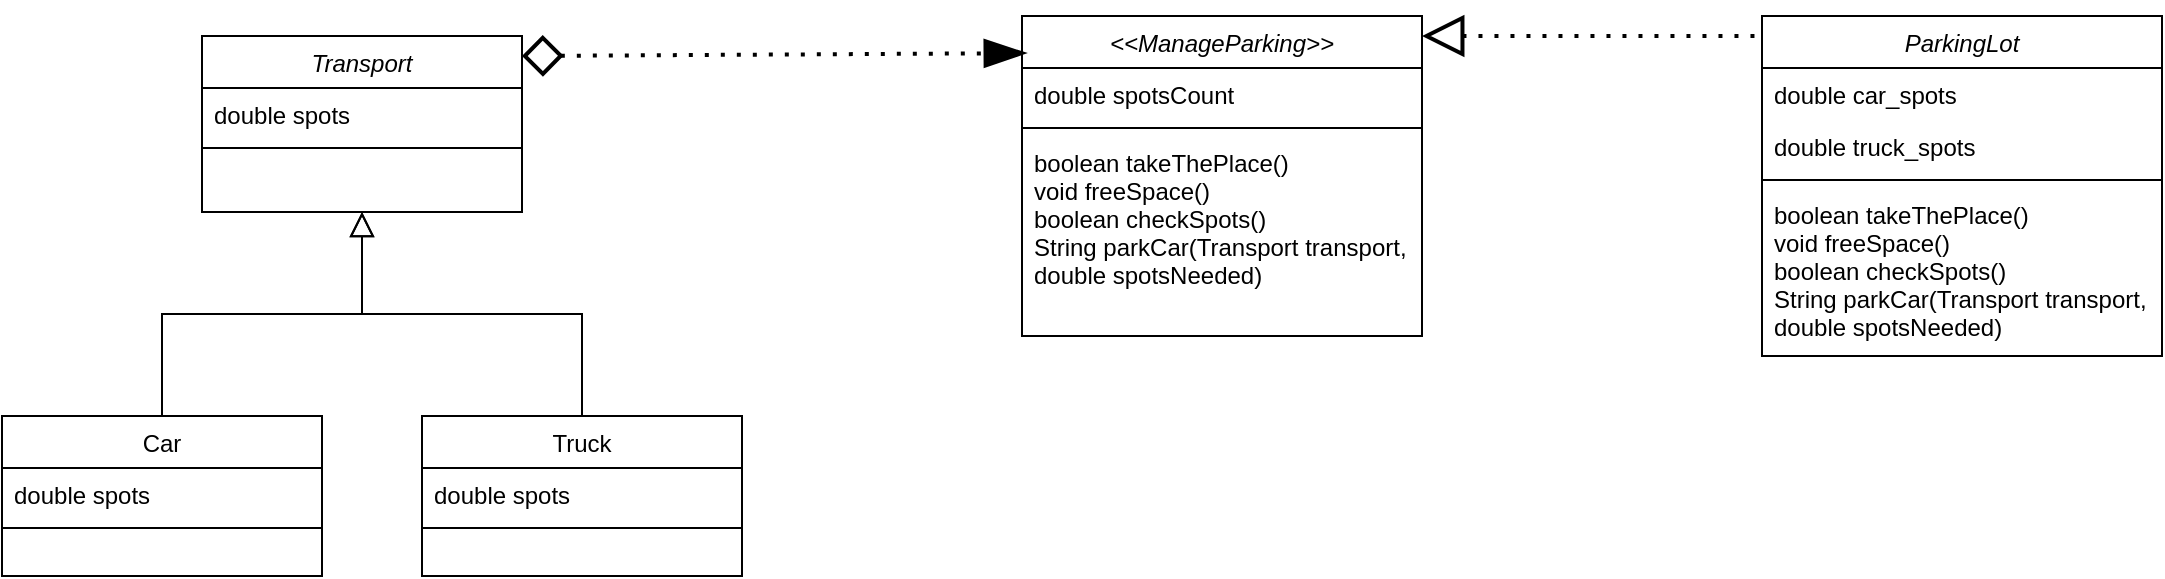 <mxfile version="21.7.4" type="device">
  <diagram id="C5RBs43oDa-KdzZeNtuy" name="Page-1">
    <mxGraphModel dx="1961" dy="663" grid="1" gridSize="10" guides="1" tooltips="1" connect="1" arrows="1" fold="1" page="1" pageScale="1" pageWidth="827" pageHeight="1169" math="0" shadow="0">
      <root>
        <mxCell id="WIyWlLk6GJQsqaUBKTNV-0" />
        <mxCell id="WIyWlLk6GJQsqaUBKTNV-1" parent="WIyWlLk6GJQsqaUBKTNV-0" />
        <mxCell id="Cn8mZcA1CxJA5QXR7CDM-0" value="Transport" style="swimlane;fontStyle=2;align=center;verticalAlign=top;childLayout=stackLayout;horizontal=1;startSize=26;horizontalStack=0;resizeParent=1;resizeLast=0;collapsible=1;marginBottom=0;rounded=0;shadow=0;strokeWidth=1;" vertex="1" parent="WIyWlLk6GJQsqaUBKTNV-1">
          <mxGeometry x="-470" y="200" width="160" height="88" as="geometry">
            <mxRectangle x="230" y="140" width="160" height="26" as="alternateBounds" />
          </mxGeometry>
        </mxCell>
        <mxCell id="Cn8mZcA1CxJA5QXR7CDM-1" value="double spots" style="text;align=left;verticalAlign=top;spacingLeft=4;spacingRight=4;overflow=hidden;rotatable=0;points=[[0,0.5],[1,0.5]];portConstraint=eastwest;" vertex="1" parent="Cn8mZcA1CxJA5QXR7CDM-0">
          <mxGeometry y="26" width="160" height="26" as="geometry" />
        </mxCell>
        <mxCell id="Cn8mZcA1CxJA5QXR7CDM-4" value="" style="line;html=1;strokeWidth=1;align=left;verticalAlign=middle;spacingTop=-1;spacingLeft=3;spacingRight=3;rotatable=0;labelPosition=right;points=[];portConstraint=eastwest;" vertex="1" parent="Cn8mZcA1CxJA5QXR7CDM-0">
          <mxGeometry y="52" width="160" height="8" as="geometry" />
        </mxCell>
        <mxCell id="Cn8mZcA1CxJA5QXR7CDM-6" value="Car" style="swimlane;fontStyle=0;align=center;verticalAlign=top;childLayout=stackLayout;horizontal=1;startSize=26;horizontalStack=0;resizeParent=1;resizeLast=0;collapsible=1;marginBottom=0;rounded=0;shadow=0;strokeWidth=1;" vertex="1" parent="WIyWlLk6GJQsqaUBKTNV-1">
          <mxGeometry x="-570" y="390" width="160" height="80" as="geometry">
            <mxRectangle x="130" y="380" width="160" height="26" as="alternateBounds" />
          </mxGeometry>
        </mxCell>
        <mxCell id="Cn8mZcA1CxJA5QXR7CDM-7" value="double spots" style="text;align=left;verticalAlign=top;spacingLeft=4;spacingRight=4;overflow=hidden;rotatable=0;points=[[0,0.5],[1,0.5]];portConstraint=eastwest;" vertex="1" parent="Cn8mZcA1CxJA5QXR7CDM-6">
          <mxGeometry y="26" width="160" height="26" as="geometry" />
        </mxCell>
        <mxCell id="Cn8mZcA1CxJA5QXR7CDM-9" value="" style="line;html=1;strokeWidth=1;align=left;verticalAlign=middle;spacingTop=-1;spacingLeft=3;spacingRight=3;rotatable=0;labelPosition=right;points=[];portConstraint=eastwest;" vertex="1" parent="Cn8mZcA1CxJA5QXR7CDM-6">
          <mxGeometry y="52" width="160" height="8" as="geometry" />
        </mxCell>
        <mxCell id="Cn8mZcA1CxJA5QXR7CDM-12" value="" style="endArrow=block;endSize=10;endFill=0;shadow=0;strokeWidth=1;rounded=0;edgeStyle=elbowEdgeStyle;elbow=vertical;" edge="1" parent="WIyWlLk6GJQsqaUBKTNV-1" source="Cn8mZcA1CxJA5QXR7CDM-6" target="Cn8mZcA1CxJA5QXR7CDM-0">
          <mxGeometry width="160" relative="1" as="geometry">
            <mxPoint x="-490" y="233" as="sourcePoint" />
            <mxPoint x="-490" y="233" as="targetPoint" />
          </mxGeometry>
        </mxCell>
        <mxCell id="Cn8mZcA1CxJA5QXR7CDM-13" value="Truck" style="swimlane;fontStyle=0;align=center;verticalAlign=top;childLayout=stackLayout;horizontal=1;startSize=26;horizontalStack=0;resizeParent=1;resizeLast=0;collapsible=1;marginBottom=0;rounded=0;shadow=0;strokeWidth=1;" vertex="1" parent="WIyWlLk6GJQsqaUBKTNV-1">
          <mxGeometry x="-360" y="390" width="160" height="80" as="geometry">
            <mxRectangle x="340" y="380" width="170" height="26" as="alternateBounds" />
          </mxGeometry>
        </mxCell>
        <mxCell id="Cn8mZcA1CxJA5QXR7CDM-14" value="double spots" style="text;align=left;verticalAlign=top;spacingLeft=4;spacingRight=4;overflow=hidden;rotatable=0;points=[[0,0.5],[1,0.5]];portConstraint=eastwest;" vertex="1" parent="Cn8mZcA1CxJA5QXR7CDM-13">
          <mxGeometry y="26" width="160" height="26" as="geometry" />
        </mxCell>
        <mxCell id="Cn8mZcA1CxJA5QXR7CDM-15" value="" style="line;html=1;strokeWidth=1;align=left;verticalAlign=middle;spacingTop=-1;spacingLeft=3;spacingRight=3;rotatable=0;labelPosition=right;points=[];portConstraint=eastwest;" vertex="1" parent="Cn8mZcA1CxJA5QXR7CDM-13">
          <mxGeometry y="52" width="160" height="8" as="geometry" />
        </mxCell>
        <mxCell id="Cn8mZcA1CxJA5QXR7CDM-16" value="" style="endArrow=block;endSize=10;endFill=0;shadow=0;strokeWidth=1;rounded=0;edgeStyle=elbowEdgeStyle;elbow=vertical;" edge="1" parent="WIyWlLk6GJQsqaUBKTNV-1" source="Cn8mZcA1CxJA5QXR7CDM-13" target="Cn8mZcA1CxJA5QXR7CDM-0">
          <mxGeometry width="160" relative="1" as="geometry">
            <mxPoint x="-480" y="403" as="sourcePoint" />
            <mxPoint x="-380" y="301" as="targetPoint" />
          </mxGeometry>
        </mxCell>
        <mxCell id="Cn8mZcA1CxJA5QXR7CDM-30" value="&lt;&lt;ManageParking&gt;&gt;" style="swimlane;fontStyle=2;align=center;verticalAlign=top;childLayout=stackLayout;horizontal=1;startSize=26;horizontalStack=0;resizeParent=1;resizeLast=0;collapsible=1;marginBottom=0;rounded=0;shadow=0;strokeWidth=1;" vertex="1" parent="WIyWlLk6GJQsqaUBKTNV-1">
          <mxGeometry x="-60" y="190" width="200" height="160" as="geometry">
            <mxRectangle x="230" y="140" width="160" height="26" as="alternateBounds" />
          </mxGeometry>
        </mxCell>
        <mxCell id="Cn8mZcA1CxJA5QXR7CDM-31" value="double spotsCount" style="text;align=left;verticalAlign=top;spacingLeft=4;spacingRight=4;overflow=hidden;rotatable=0;points=[[0,0.5],[1,0.5]];portConstraint=eastwest;" vertex="1" parent="Cn8mZcA1CxJA5QXR7CDM-30">
          <mxGeometry y="26" width="200" height="26" as="geometry" />
        </mxCell>
        <mxCell id="Cn8mZcA1CxJA5QXR7CDM-33" value="" style="line;html=1;strokeWidth=1;align=left;verticalAlign=middle;spacingTop=-1;spacingLeft=3;spacingRight=3;rotatable=0;labelPosition=right;points=[];portConstraint=eastwest;" vertex="1" parent="Cn8mZcA1CxJA5QXR7CDM-30">
          <mxGeometry y="52" width="200" height="8" as="geometry" />
        </mxCell>
        <mxCell id="Cn8mZcA1CxJA5QXR7CDM-34" value="boolean takeThePlace()&#xa;void freeSpace()&#xa;boolean checkSpots()&#xa;String parkCar(Transport transport,&#xa;double spotsNeeded)" style="text;align=left;verticalAlign=top;spacingLeft=4;spacingRight=4;overflow=hidden;rotatable=0;points=[[0,0.5],[1,0.5]];portConstraint=eastwest;" vertex="1" parent="Cn8mZcA1CxJA5QXR7CDM-30">
          <mxGeometry y="60" width="200" height="90" as="geometry" />
        </mxCell>
        <mxCell id="Cn8mZcA1CxJA5QXR7CDM-35" value="ParkingLot" style="swimlane;fontStyle=2;align=center;verticalAlign=top;childLayout=stackLayout;horizontal=1;startSize=26;horizontalStack=0;resizeParent=1;resizeLast=0;collapsible=1;marginBottom=0;rounded=0;shadow=0;strokeWidth=1;" vertex="1" parent="WIyWlLk6GJQsqaUBKTNV-1">
          <mxGeometry x="310" y="190" width="200" height="170" as="geometry">
            <mxRectangle x="230" y="140" width="160" height="26" as="alternateBounds" />
          </mxGeometry>
        </mxCell>
        <mxCell id="Cn8mZcA1CxJA5QXR7CDM-36" value="double car_spots" style="text;align=left;verticalAlign=top;spacingLeft=4;spacingRight=4;overflow=hidden;rotatable=0;points=[[0,0.5],[1,0.5]];portConstraint=eastwest;" vertex="1" parent="Cn8mZcA1CxJA5QXR7CDM-35">
          <mxGeometry y="26" width="200" height="26" as="geometry" />
        </mxCell>
        <mxCell id="Cn8mZcA1CxJA5QXR7CDM-37" value="double truck_spots" style="text;align=left;verticalAlign=top;spacingLeft=4;spacingRight=4;overflow=hidden;rotatable=0;points=[[0,0.5],[1,0.5]];portConstraint=eastwest;rounded=0;shadow=0;html=0;" vertex="1" parent="Cn8mZcA1CxJA5QXR7CDM-35">
          <mxGeometry y="52" width="200" height="26" as="geometry" />
        </mxCell>
        <mxCell id="Cn8mZcA1CxJA5QXR7CDM-38" value="" style="line;html=1;strokeWidth=1;align=left;verticalAlign=middle;spacingTop=-1;spacingLeft=3;spacingRight=3;rotatable=0;labelPosition=right;points=[];portConstraint=eastwest;" vertex="1" parent="Cn8mZcA1CxJA5QXR7CDM-35">
          <mxGeometry y="78" width="200" height="8" as="geometry" />
        </mxCell>
        <mxCell id="Cn8mZcA1CxJA5QXR7CDM-39" value="boolean takeThePlace()&#xa;void freeSpace()&#xa;boolean checkSpots()&#xa;String parkCar(Transport transport,&#xa;double spotsNeeded)" style="text;align=left;verticalAlign=top;spacingLeft=4;spacingRight=4;overflow=hidden;rotatable=0;points=[[0,0.5],[1,0.5]];portConstraint=eastwest;" vertex="1" parent="Cn8mZcA1CxJA5QXR7CDM-35">
          <mxGeometry y="86" width="200" height="84" as="geometry" />
        </mxCell>
        <mxCell id="Cn8mZcA1CxJA5QXR7CDM-41" value="" style="endArrow=none;dashed=1;html=1;dashPattern=1 3;strokeWidth=2;rounded=0;strokeColor=default;targetPerimeterSpacing=10;sourcePerimeterSpacing=10;endSize=16;startSize=16;startArrow=block;startFill=0;" edge="1" parent="WIyWlLk6GJQsqaUBKTNV-1">
          <mxGeometry width="50" height="50" relative="1" as="geometry">
            <mxPoint x="140" y="200" as="sourcePoint" />
            <mxPoint x="310" y="200" as="targetPoint" />
          </mxGeometry>
        </mxCell>
        <mxCell id="Cn8mZcA1CxJA5QXR7CDM-43" value="" style="endArrow=blockThin;dashed=1;html=1;dashPattern=1 3;strokeWidth=2;rounded=0;strokeColor=default;targetPerimeterSpacing=10;sourcePerimeterSpacing=10;endSize=16;startSize=16;startArrow=diamond;startFill=0;endFill=1;entryX=0.01;entryY=0.116;entryDx=0;entryDy=0;entryPerimeter=0;" edge="1" parent="WIyWlLk6GJQsqaUBKTNV-1" target="Cn8mZcA1CxJA5QXR7CDM-30">
          <mxGeometry width="50" height="50" relative="1" as="geometry">
            <mxPoint x="-310" y="210" as="sourcePoint" />
            <mxPoint x="-140" y="210" as="targetPoint" />
          </mxGeometry>
        </mxCell>
      </root>
    </mxGraphModel>
  </diagram>
</mxfile>
